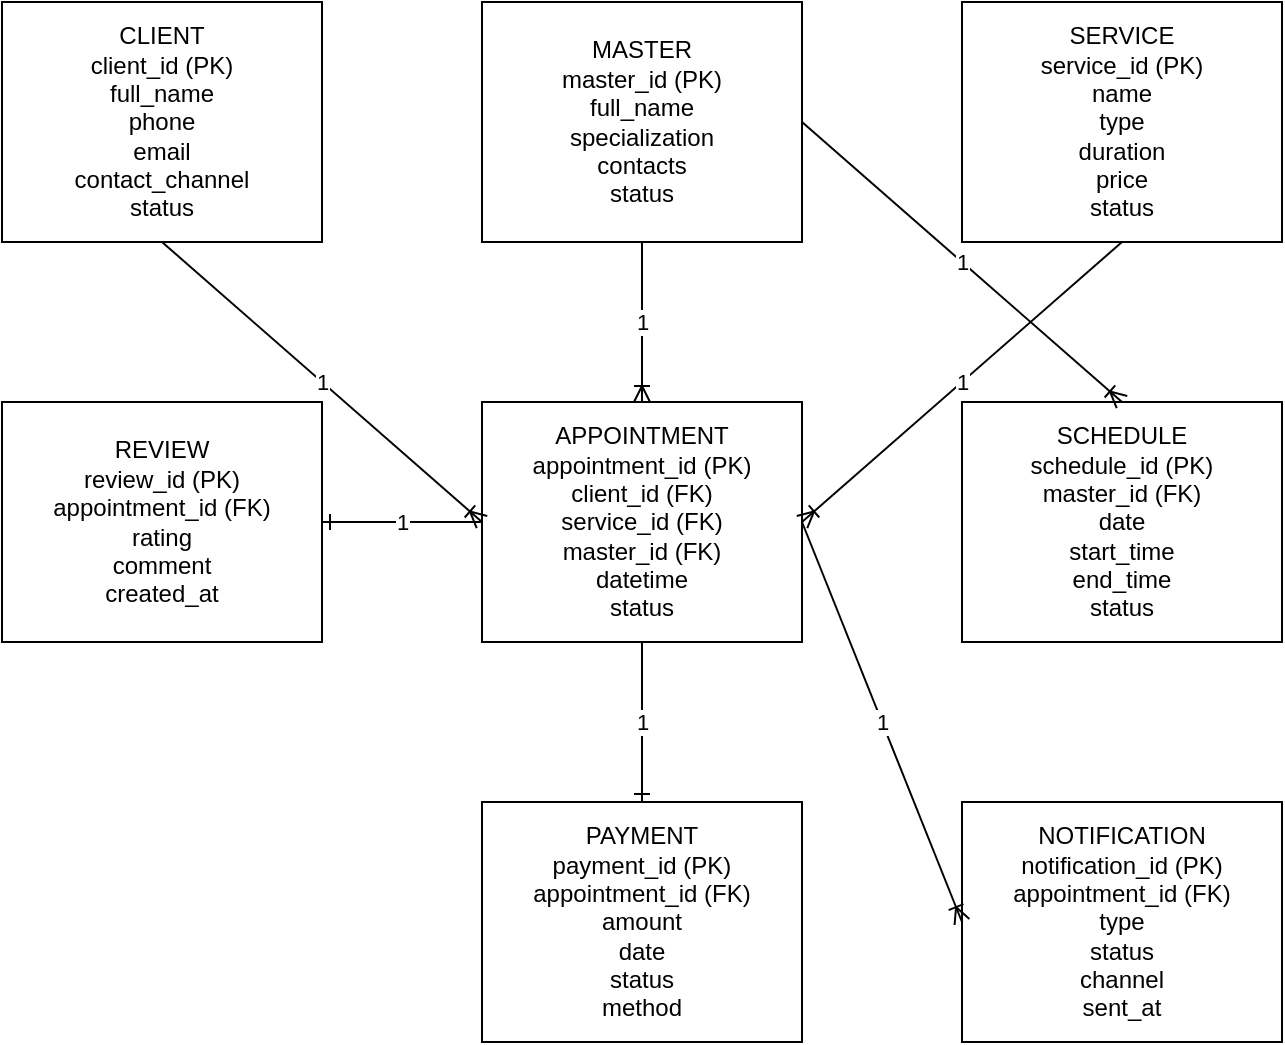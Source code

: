 <mxfile version="21.1.9" type="device">
  <diagram id="haircut-model" name="Барбершоп">
    <mxGraphModel dx="1422" dy="798" grid="1" gridSize="10" guides="1" tooltips="1" connect="1" arrows="1" fold="1" page="1" pageScale="1" pageWidth="827" pageHeight="1169" math="0" shadow="0">
      <root>
        <mxCell id="0" />
        <mxCell id="1" parent="0" />
        
        <!-- Сущности -->
        <mxCell id="client" value="CLIENT&#xa;client_id (PK)&#xa;full_name&#xa;phone&#xa;email&#xa;contact_channel&#xa;status" style="rounded=0;whiteSpace=wrap;html=1;" vertex="1" parent="1">
          <mxGeometry x="40" y="40" width="160" height="120" as="geometry" />
        </mxCell>
        
        <mxCell id="master" value="MASTER&#xa;master_id (PK)&#xa;full_name&#xa;specialization&#xa;contacts&#xa;status" style="rounded=0;whiteSpace=wrap;html=1;" vertex="1" parent="1">
          <mxGeometry x="280" y="40" width="160" height="120" as="geometry" />
        </mxCell>
        
        <mxCell id="service" value="SERVICE&#xa;service_id (PK)&#xa;name&#xa;type&#xa;duration&#xa;price&#xa;status" style="rounded=0;whiteSpace=wrap;html=1;" vertex="1" parent="1">
          <mxGeometry x="520" y="40" width="160" height="120" as="geometry" />
        </mxCell>
        
        <mxCell id="appointment" value="APPOINTMENT&#xa;appointment_id (PK)&#xa;client_id (FK)&#xa;service_id (FK)&#xa;master_id (FK)&#xa;datetime&#xa;status" style="rounded=0;whiteSpace=wrap;html=1;" vertex="1" parent="1">
          <mxGeometry x="280" y="240" width="160" height="120" as="geometry" />
        </mxCell>
        
        <mxCell id="schedule" value="SCHEDULE&#xa;schedule_id (PK)&#xa;master_id (FK)&#xa;date&#xa;start_time&#xa;end_time&#xa;status" style="rounded=0;whiteSpace=wrap;html=1;" vertex="1" parent="1">
          <mxGeometry x="520" y="240" width="160" height="120" as="geometry" />
        </mxCell>
        
        <mxCell id="review" value="REVIEW&#xa;review_id (PK)&#xa;appointment_id (FK)&#xa;rating&#xa;comment&#xa;created_at" style="rounded=0;whiteSpace=wrap;html=1;" vertex="1" parent="1">
          <mxGeometry x="40" y="240" width="160" height="120" as="geometry" />
        </mxCell>
        
        <mxCell id="payment" value="PAYMENT&#xa;payment_id (PK)&#xa;appointment_id (FK)&#xa;amount&#xa;date&#xa;status&#xa;method" style="rounded=0;whiteSpace=wrap;html=1;" vertex="1" parent="1">
          <mxGeometry x="280" y="440" width="160" height="120" as="geometry" />
        </mxCell>
        
        <mxCell id="notification" value="NOTIFICATION&#xa;notification_id (PK)&#xa;appointment_id (FK)&#xa;type&#xa;status&#xa;channel&#xa;sent_at" style="rounded=0;whiteSpace=wrap;html=1;" vertex="1" parent="1">
          <mxGeometry x="520" y="440" width="160" height="120" as="geometry" />
        </mxCell>
        
        <!-- Связи -->
        <mxCell id="client-appointment" value="1" style="endArrow=ERoneToMany;html=1;rounded=0;exitX=0.5;exitY=1;exitDx=0;exitDy=0;entryX=0;entryY=0.5;entryDx=0;entryDy=0;endFill=0;" edge="1" parent="1" source="client" target="appointment">
          <mxGeometry relative="1" as="geometry" />
        </mxCell>
        
        <mxCell id="master-appointment" value="1" style="endArrow=ERoneToMany;html=1;rounded=0;exitX=0.5;exitY=1;exitDx=0;exitDy=0;entryX=0.5;entryY=0;entryDx=0;entryDy=0;endFill=0;" edge="1" parent="1" source="master" target="appointment">
          <mxGeometry relative="1" as="geometry" />
        </mxCell>
        
        <mxCell id="service-appointment" value="1" style="endArrow=ERoneToMany;html=1;rounded=0;exitX=0.5;exitY=1;exitDx=0;exitDy=0;entryX=1;entryY=0.5;entryDx=0;entryDy=0;endFill=0;" edge="1" parent="1" source="service" target="appointment">
          <mxGeometry relative="1" as="geometry" />
        </mxCell>
        
        <mxCell id="master-schedule" value="1" style="endArrow=ERoneToMany;html=1;rounded=0;exitX=1;exitY=0.5;exitDx=0;exitDy=0;entryX=0.5;entryY=0;entryDx=0;entryDy=0;endFill=0;" edge="1" parent="1" source="master" target="schedule">
          <mxGeometry relative="1" as="geometry" />
        </mxCell>
        
        <mxCell id="appointment-review" value="1" style="endArrow=ERone;html=1;rounded=0;exitX=0;exitY=0.5;exitDx=0;exitDy=0;entryX=1;entryY=0.5;entryDx=0;entryDy=0;endFill=0;" edge="1" parent="1" source="appointment" target="review">
          <mxGeometry relative="1" as="geometry" />
        </mxCell>
        
        <mxCell id="appointment-payment" value="1" style="endArrow=ERone;html=1;rounded=0;exitX=0.5;exitY=1;exitDx=0;exitDy=0;entryX=0.5;entryY=0;entryDx=0;entryDy=0;endFill=0;" edge="1" parent="1" source="appointment" target="payment">
          <mxGeometry relative="1" as="geometry" />
        </mxCell>
        
        <mxCell id="appointment-notification" value="1" style="endArrow=ERoneToMany;html=1;rounded=0;exitX=1;exitY=0.5;exitDx=0;exitDy=0;entryX=0;entryY=0.5;entryDx=0;entryDy=0;endFill=0;" edge="1" parent="1" source="appointment" target="notification">
          <mxGeometry relative="1" as="geometry" />
        </mxCell>
      </root>
    </mxGraphModel>
  </diagram>
</mxfile> 